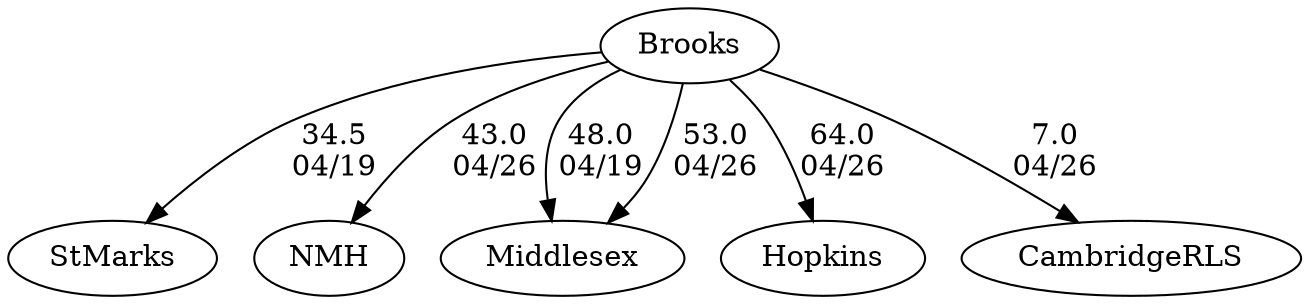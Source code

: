 digraph boys4foursBrooks {StMarks [URL="boys4foursBrooksStMarks.html"];Brooks [URL="boys4foursBrooksBrooks.html"];NMH [URL="boys4foursBrooksNMH.html"];Middlesex [URL="boys4foursBrooksMiddlesex.html"];Hopkins [URL="boys4foursBrooksHopkins.html"];CambridgeRLS [URL="boys4foursBrooksCambridgeRLS.html"];Brooks -> StMarks[label="34.5
04/19", weight="66", tooltip="NEIRA Boys & Girls Fours,St. Marks, Brooks, Middlesex, Dexter/Southfield			
Distance: 1500m Conditions: 10-13mph crossing headwind from SSW. Occasional gusts of 20mph in the first half hour of racing. Race order was 4-3-2-1. Comments: D/S 1V caught an over the head crab at 300m to go and had to reset. D/S 2V had steering issue and DNF.
Thank you to all crews who came out to race on Lake Q!
None", URL="https://www.row2k.com/results/resultspage.cfm?UID=2988C5F873833C8F0A00A6D6ED650D95&cat=5", random="random"]; 
Brooks -> Middlesex[label="48.0
04/19", weight="52", tooltip="NEIRA Boys & Girls Fours,St. Marks, Brooks, Middlesex, Dexter/Southfield			
Distance: 1500m Conditions: 10-13mph crossing headwind from SSW. Occasional gusts of 20mph in the first half hour of racing. Race order was 4-3-2-1. Comments: D/S 1V caught an over the head crab at 300m to go and had to reset. D/S 2V had steering issue and DNF.
Thank you to all crews who came out to race on Lake Q!
None", URL="https://www.row2k.com/results/resultspage.cfm?UID=2988C5F873833C8F0A00A6D6ED650D95&cat=5", random="random"]; 
Brooks -> CambridgeRLS[label="7.0
04/26", weight="93", tooltip="NEIRA Boys & Girls Fours,Brooks vs. CRLS, Hopkins, Middlesex and NMH			
Distance: 1500 Conditions: Occasional rain and 10-12 mph cross headwind for first 1000 meters with choppy waters; wind and chop diminished in last 500. Conditions improved somewhat for the later races. Race order 5-1-2-3-4 Comments: Girls second boat event was a dead heat for 1st - even the finish line camera was inconclusive. Thanks to all crews for taking a risk on the weather and making the trip to Brooks for a good afternoon of racing. Thanks for the great cooperation of all crews and especially the coxswains in a 5-lane floating start.
None", URL="https://www.row2k.com/results/resultspage.cfm?UID=168B5F55B689601CCC0CC8B65FAE5BAC&cat=5", random="random"]; 
Brooks -> NMH[label="43.0
04/26", weight="57", tooltip="NEIRA Boys & Girls Fours,Brooks vs. CRLS, Hopkins, Middlesex and NMH			
Distance: 1500 Conditions: Occasional rain and 10-12 mph cross headwind for first 1000 meters with choppy waters; wind and chop diminished in last 500. Conditions improved somewhat for the later races. Race order 5-1-2-3-4 Comments: Girls second boat event was a dead heat for 1st - even the finish line camera was inconclusive. Thanks to all crews for taking a risk on the weather and making the trip to Brooks for a good afternoon of racing. Thanks for the great cooperation of all crews and especially the coxswains in a 5-lane floating start.
None", URL="https://www.row2k.com/results/resultspage.cfm?UID=168B5F55B689601CCC0CC8B65FAE5BAC&cat=5", random="random"]; 
Brooks -> Middlesex[label="53.0
04/26", weight="47", tooltip="NEIRA Boys & Girls Fours,Brooks vs. CRLS, Hopkins, Middlesex and NMH			
Distance: 1500 Conditions: Occasional rain and 10-12 mph cross headwind for first 1000 meters with choppy waters; wind and chop diminished in last 500. Conditions improved somewhat for the later races. Race order 5-1-2-3-4 Comments: Girls second boat event was a dead heat for 1st - even the finish line camera was inconclusive. Thanks to all crews for taking a risk on the weather and making the trip to Brooks for a good afternoon of racing. Thanks for the great cooperation of all crews and especially the coxswains in a 5-lane floating start.
None", URL="https://www.row2k.com/results/resultspage.cfm?UID=168B5F55B689601CCC0CC8B65FAE5BAC&cat=5", random="random"]; 
Brooks -> Hopkins[label="64.0
04/26", weight="36", tooltip="NEIRA Boys & Girls Fours,Brooks vs. CRLS, Hopkins, Middlesex and NMH			
Distance: 1500 Conditions: Occasional rain and 10-12 mph cross headwind for first 1000 meters with choppy waters; wind and chop diminished in last 500. Conditions improved somewhat for the later races. Race order 5-1-2-3-4 Comments: Girls second boat event was a dead heat for 1st - even the finish line camera was inconclusive. Thanks to all crews for taking a risk on the weather and making the trip to Brooks for a good afternoon of racing. Thanks for the great cooperation of all crews and especially the coxswains in a 5-lane floating start.
None", URL="https://www.row2k.com/results/resultspage.cfm?UID=168B5F55B689601CCC0CC8B65FAE5BAC&cat=5", random="random"]}